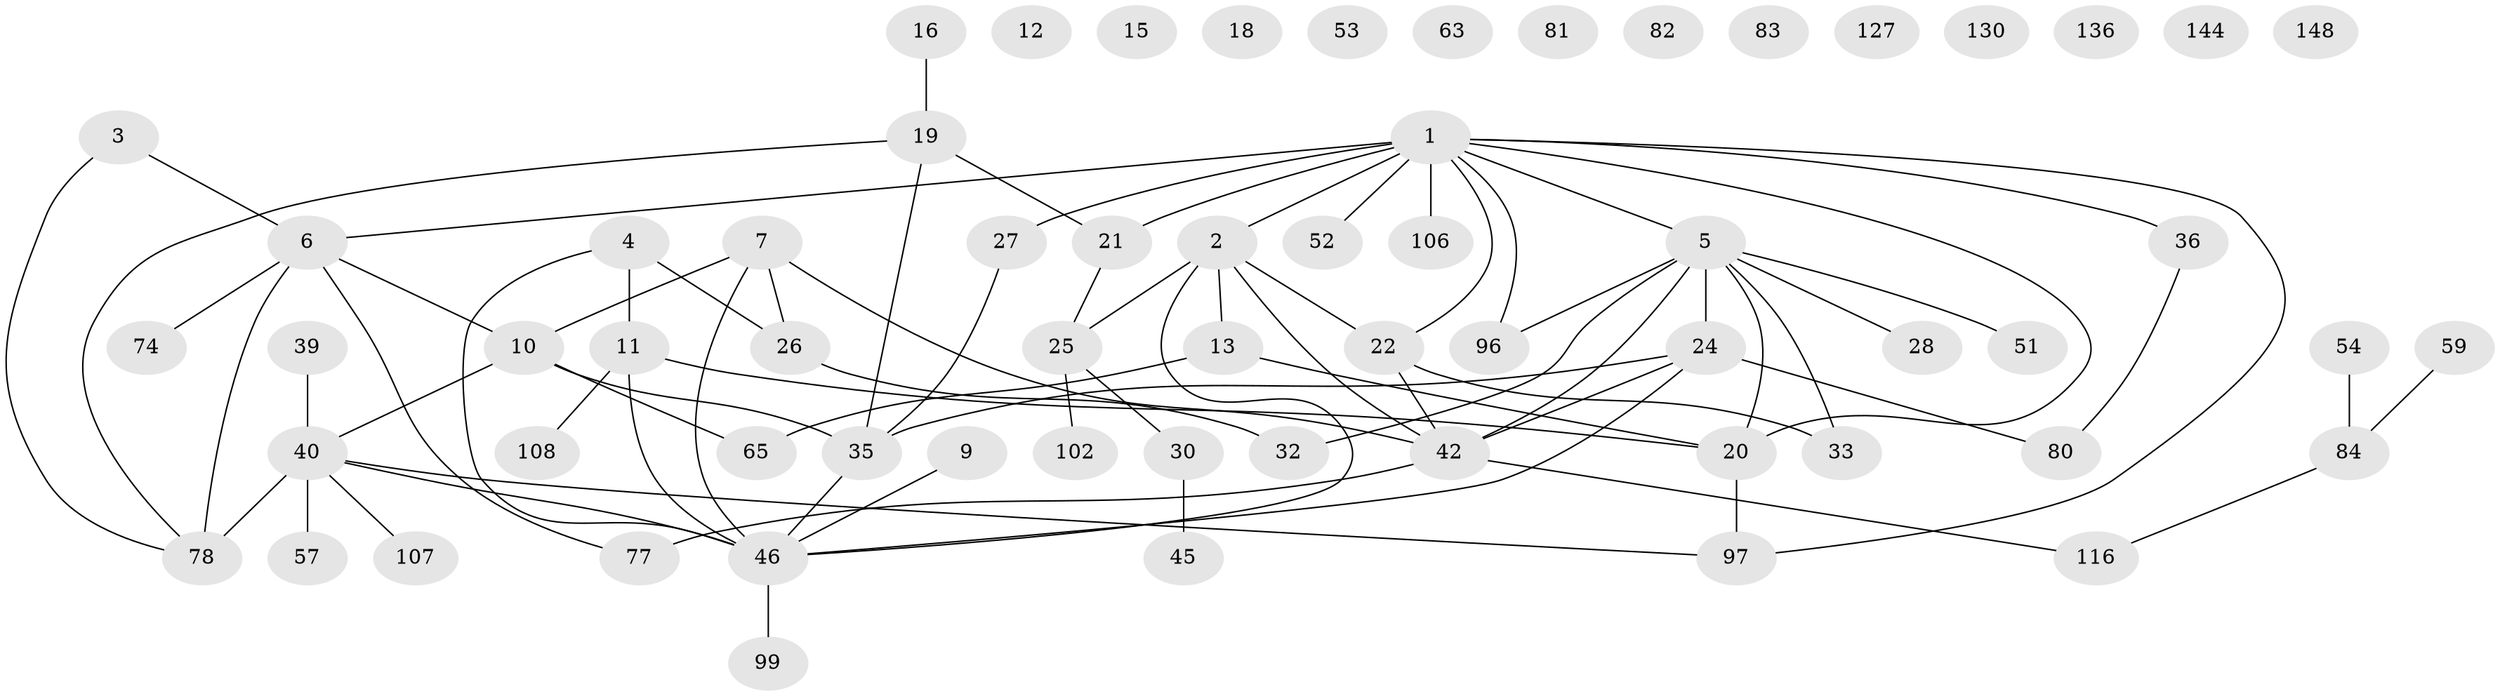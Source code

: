 // original degree distribution, {4: 0.12162162162162163, 3: 0.25, 5: 0.05405405405405406, 2: 0.2702702702702703, 1: 0.20945945945945946, 0: 0.08783783783783784, 6: 0.006756756756756757}
// Generated by graph-tools (version 1.1) at 2025/16/03/04/25 18:16:29]
// undirected, 63 vertices, 78 edges
graph export_dot {
graph [start="1"]
  node [color=gray90,style=filled];
  1 [super="+41+61+115+67"];
  2 [super="+38+113+14"];
  3 [super="+128+8"];
  4 [super="+98"];
  5 [super="+48+101+90+47"];
  6 [super="+124+44"];
  7 [super="+17"];
  9 [super="+118"];
  10 [super="+73"];
  11 [super="+70+93+85"];
  12;
  13 [super="+121"];
  15;
  16 [super="+92"];
  18;
  19 [super="+140+50"];
  20 [super="+72+66+23"];
  21 [super="+76"];
  22 [super="+135+29+79"];
  24 [super="+129+75"];
  25 [super="+88+31"];
  26 [super="+143+49+37"];
  27;
  28;
  30 [super="+120"];
  32 [super="+56+109+34"];
  33 [super="+111"];
  35 [super="+87+62"];
  36 [super="+132"];
  39 [super="+71"];
  40 [super="+60+141"];
  42 [super="+86+110"];
  45;
  46 [super="+112+58+133+91"];
  51;
  52;
  53;
  54;
  57;
  59 [super="+89"];
  63;
  65;
  74;
  77;
  78 [super="+103"];
  80;
  81;
  82;
  83;
  84 [super="+122+126"];
  96;
  97 [super="+142"];
  99;
  102;
  106;
  107;
  108;
  116;
  127;
  130;
  136;
  144;
  148;
  1 -- 97;
  1 -- 52;
  1 -- 20 [weight=2];
  1 -- 106;
  1 -- 27;
  1 -- 2 [weight=2];
  1 -- 36;
  1 -- 21 [weight=2];
  1 -- 6;
  1 -- 96;
  1 -- 5;
  1 -- 22;
  2 -- 25 [weight=2];
  2 -- 22;
  2 -- 42;
  2 -- 13;
  2 -- 46;
  3 -- 78;
  3 -- 6;
  4 -- 46;
  4 -- 26;
  4 -- 11;
  5 -- 96;
  5 -- 51;
  5 -- 28;
  5 -- 32;
  5 -- 20;
  5 -- 33;
  5 -- 42;
  5 -- 24 [weight=2];
  6 -- 77;
  6 -- 10;
  6 -- 74;
  6 -- 78;
  7 -- 42;
  7 -- 26;
  7 -- 10;
  7 -- 46;
  9 -- 46;
  10 -- 40;
  10 -- 65;
  10 -- 35;
  11 -- 20;
  11 -- 108;
  11 -- 46;
  13 -- 65;
  13 -- 20;
  16 -- 19;
  19 -- 78;
  19 -- 35;
  19 -- 21;
  20 -- 97;
  21 -- 25;
  22 -- 42;
  22 -- 33;
  24 -- 46;
  24 -- 80;
  24 -- 35;
  24 -- 42;
  25 -- 102;
  25 -- 30;
  26 -- 32;
  27 -- 35;
  30 -- 45;
  35 -- 46;
  36 -- 80;
  39 -- 40;
  40 -- 97;
  40 -- 107;
  40 -- 78 [weight=2];
  40 -- 57;
  40 -- 46;
  42 -- 116;
  42 -- 77;
  46 -- 99;
  54 -- 84;
  59 -- 84;
  84 -- 116;
}
